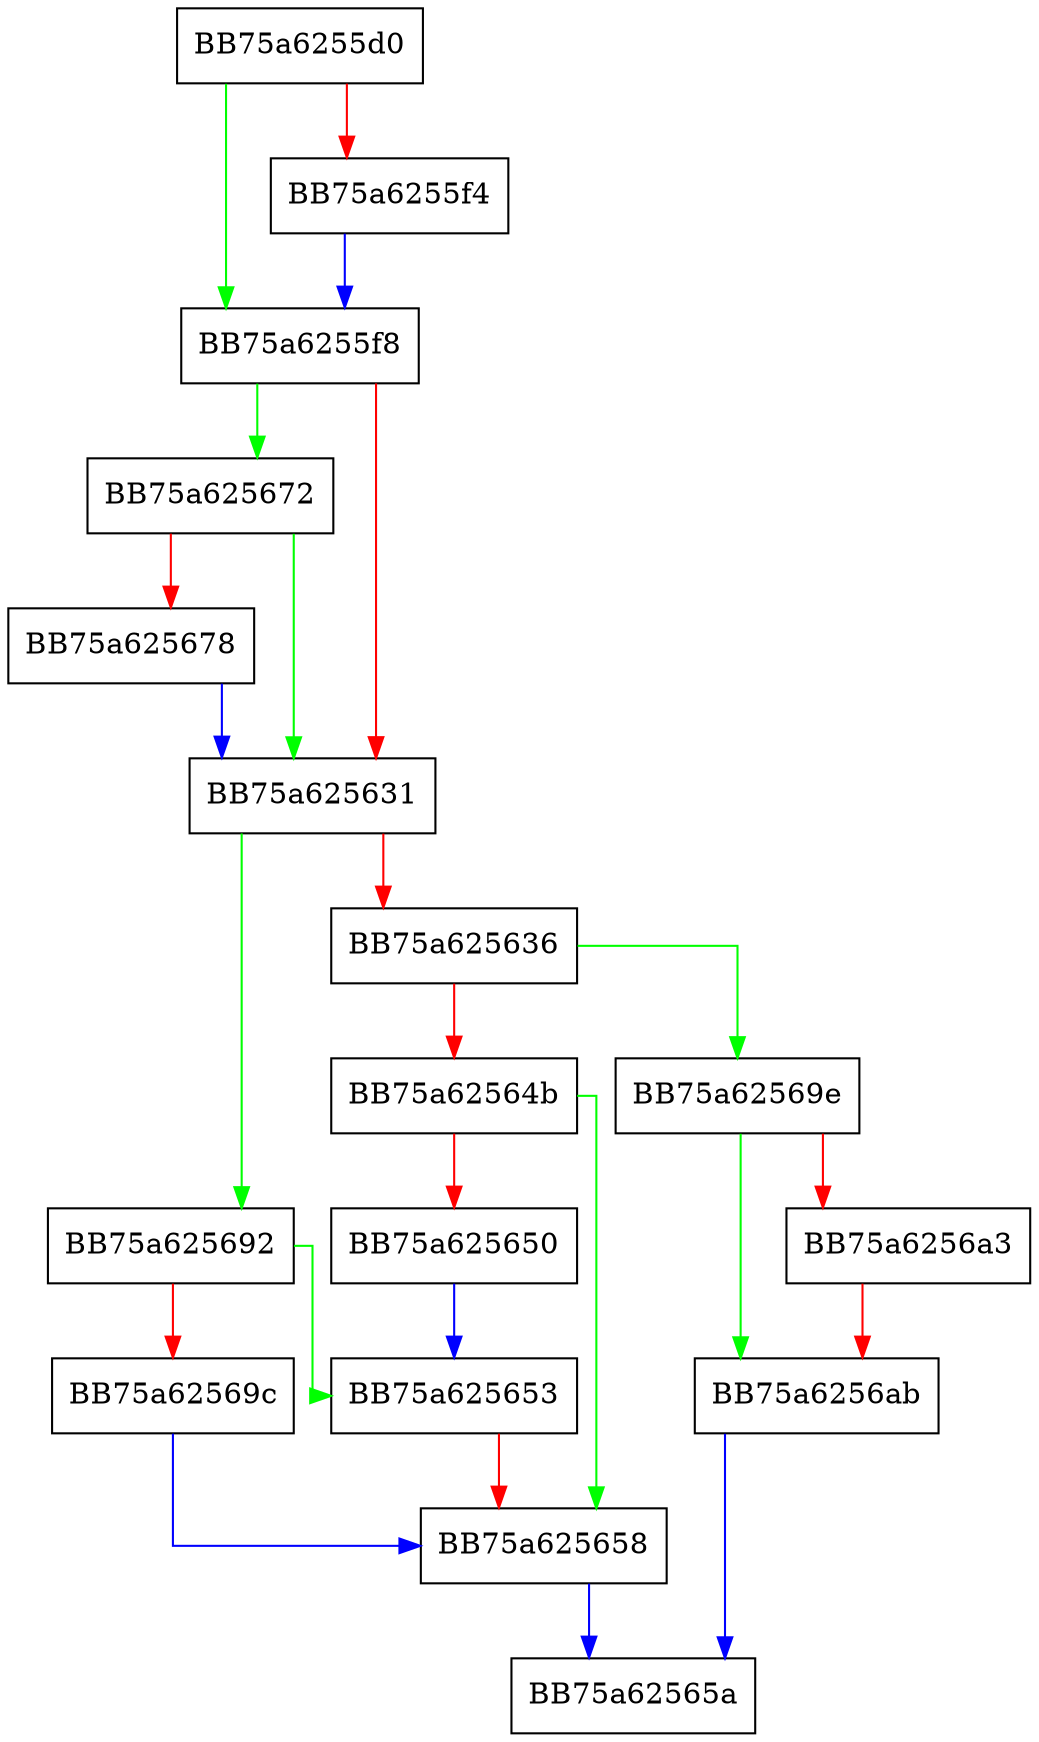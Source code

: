 digraph ServerGetImagePathFromPidEx {
  node [shape="box"];
  graph [splines=ortho];
  BB75a6255d0 -> BB75a6255f8 [color="green"];
  BB75a6255d0 -> BB75a6255f4 [color="red"];
  BB75a6255f4 -> BB75a6255f8 [color="blue"];
  BB75a6255f8 -> BB75a625672 [color="green"];
  BB75a6255f8 -> BB75a625631 [color="red"];
  BB75a625631 -> BB75a625692 [color="green"];
  BB75a625631 -> BB75a625636 [color="red"];
  BB75a625636 -> BB75a62569e [color="green"];
  BB75a625636 -> BB75a62564b [color="red"];
  BB75a62564b -> BB75a625658 [color="green"];
  BB75a62564b -> BB75a625650 [color="red"];
  BB75a625650 -> BB75a625653 [color="blue"];
  BB75a625653 -> BB75a625658 [color="red"];
  BB75a625658 -> BB75a62565a [color="blue"];
  BB75a625672 -> BB75a625631 [color="green"];
  BB75a625672 -> BB75a625678 [color="red"];
  BB75a625678 -> BB75a625631 [color="blue"];
  BB75a625692 -> BB75a625653 [color="green"];
  BB75a625692 -> BB75a62569c [color="red"];
  BB75a62569c -> BB75a625658 [color="blue"];
  BB75a62569e -> BB75a6256ab [color="green"];
  BB75a62569e -> BB75a6256a3 [color="red"];
  BB75a6256a3 -> BB75a6256ab [color="red"];
  BB75a6256ab -> BB75a62565a [color="blue"];
}